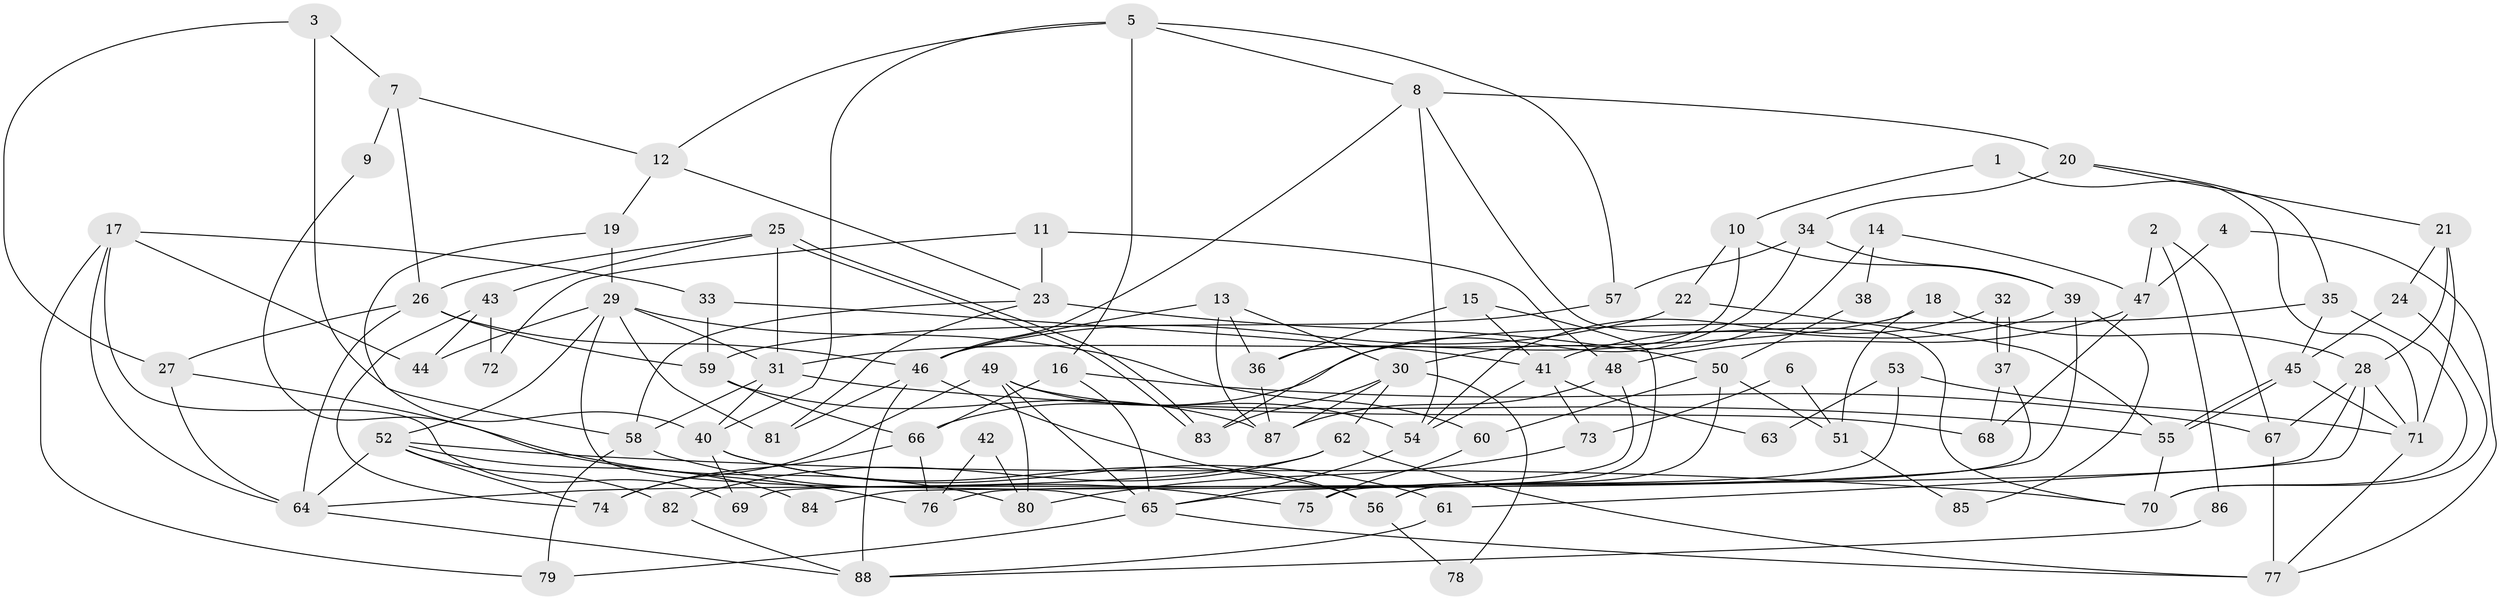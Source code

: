 // Generated by graph-tools (version 1.1) at 2025/15/03/09/25 04:15:19]
// undirected, 88 vertices, 176 edges
graph export_dot {
graph [start="1"]
  node [color=gray90,style=filled];
  1;
  2;
  3;
  4;
  5;
  6;
  7;
  8;
  9;
  10;
  11;
  12;
  13;
  14;
  15;
  16;
  17;
  18;
  19;
  20;
  21;
  22;
  23;
  24;
  25;
  26;
  27;
  28;
  29;
  30;
  31;
  32;
  33;
  34;
  35;
  36;
  37;
  38;
  39;
  40;
  41;
  42;
  43;
  44;
  45;
  46;
  47;
  48;
  49;
  50;
  51;
  52;
  53;
  54;
  55;
  56;
  57;
  58;
  59;
  60;
  61;
  62;
  63;
  64;
  65;
  66;
  67;
  68;
  69;
  70;
  71;
  72;
  73;
  74;
  75;
  76;
  77;
  78;
  79;
  80;
  81;
  82;
  83;
  84;
  85;
  86;
  87;
  88;
  1 -- 10;
  1 -- 71;
  2 -- 67;
  2 -- 47;
  2 -- 86;
  3 -- 27;
  3 -- 40;
  3 -- 7;
  4 -- 77;
  4 -- 47;
  5 -- 16;
  5 -- 8;
  5 -- 12;
  5 -- 40;
  5 -- 57;
  6 -- 51;
  6 -- 73;
  7 -- 12;
  7 -- 9;
  7 -- 26;
  8 -- 46;
  8 -- 70;
  8 -- 20;
  8 -- 54;
  9 -- 76;
  10 -- 36;
  10 -- 22;
  10 -- 39;
  11 -- 48;
  11 -- 23;
  11 -- 72;
  12 -- 19;
  12 -- 23;
  13 -- 30;
  13 -- 46;
  13 -- 36;
  13 -- 87;
  14 -- 47;
  14 -- 30;
  14 -- 38;
  15 -- 36;
  15 -- 41;
  15 -- 56;
  16 -- 66;
  16 -- 65;
  16 -- 67;
  17 -- 64;
  17 -- 79;
  17 -- 33;
  17 -- 44;
  17 -- 69;
  18 -- 31;
  18 -- 28;
  18 -- 51;
  19 -- 29;
  19 -- 58;
  20 -- 21;
  20 -- 34;
  20 -- 35;
  21 -- 24;
  21 -- 28;
  21 -- 71;
  22 -- 55;
  22 -- 46;
  23 -- 81;
  23 -- 50;
  23 -- 58;
  24 -- 70;
  24 -- 45;
  25 -- 31;
  25 -- 83;
  25 -- 83;
  25 -- 26;
  25 -- 43;
  26 -- 27;
  26 -- 46;
  26 -- 59;
  26 -- 64;
  27 -- 64;
  27 -- 80;
  28 -- 67;
  28 -- 71;
  28 -- 61;
  28 -- 76;
  29 -- 44;
  29 -- 65;
  29 -- 31;
  29 -- 52;
  29 -- 60;
  29 -- 81;
  30 -- 87;
  30 -- 62;
  30 -- 78;
  30 -- 83;
  31 -- 40;
  31 -- 55;
  31 -- 58;
  32 -- 54;
  32 -- 37;
  32 -- 37;
  33 -- 59;
  33 -- 41;
  34 -- 83;
  34 -- 39;
  34 -- 57;
  35 -- 70;
  35 -- 45;
  35 -- 66;
  36 -- 87;
  37 -- 69;
  37 -- 68;
  38 -- 50;
  39 -- 41;
  39 -- 84;
  39 -- 85;
  40 -- 61;
  40 -- 56;
  40 -- 69;
  41 -- 54;
  41 -- 63;
  41 -- 73;
  42 -- 76;
  42 -- 80;
  43 -- 74;
  43 -- 44;
  43 -- 72;
  45 -- 55;
  45 -- 55;
  45 -- 71;
  46 -- 56;
  46 -- 81;
  46 -- 88;
  47 -- 48;
  47 -- 68;
  48 -- 65;
  48 -- 87;
  49 -- 54;
  49 -- 74;
  49 -- 65;
  49 -- 68;
  49 -- 80;
  50 -- 56;
  50 -- 51;
  50 -- 60;
  51 -- 85;
  52 -- 64;
  52 -- 70;
  52 -- 74;
  52 -- 82;
  52 -- 84;
  53 -- 71;
  53 -- 75;
  53 -- 63;
  54 -- 65;
  55 -- 70;
  56 -- 78;
  57 -- 59;
  58 -- 75;
  58 -- 79;
  59 -- 66;
  59 -- 87;
  60 -- 75;
  61 -- 88;
  62 -- 82;
  62 -- 77;
  62 -- 64;
  64 -- 88;
  65 -- 77;
  65 -- 79;
  66 -- 74;
  66 -- 76;
  67 -- 77;
  71 -- 77;
  73 -- 80;
  82 -- 88;
  86 -- 88;
}
